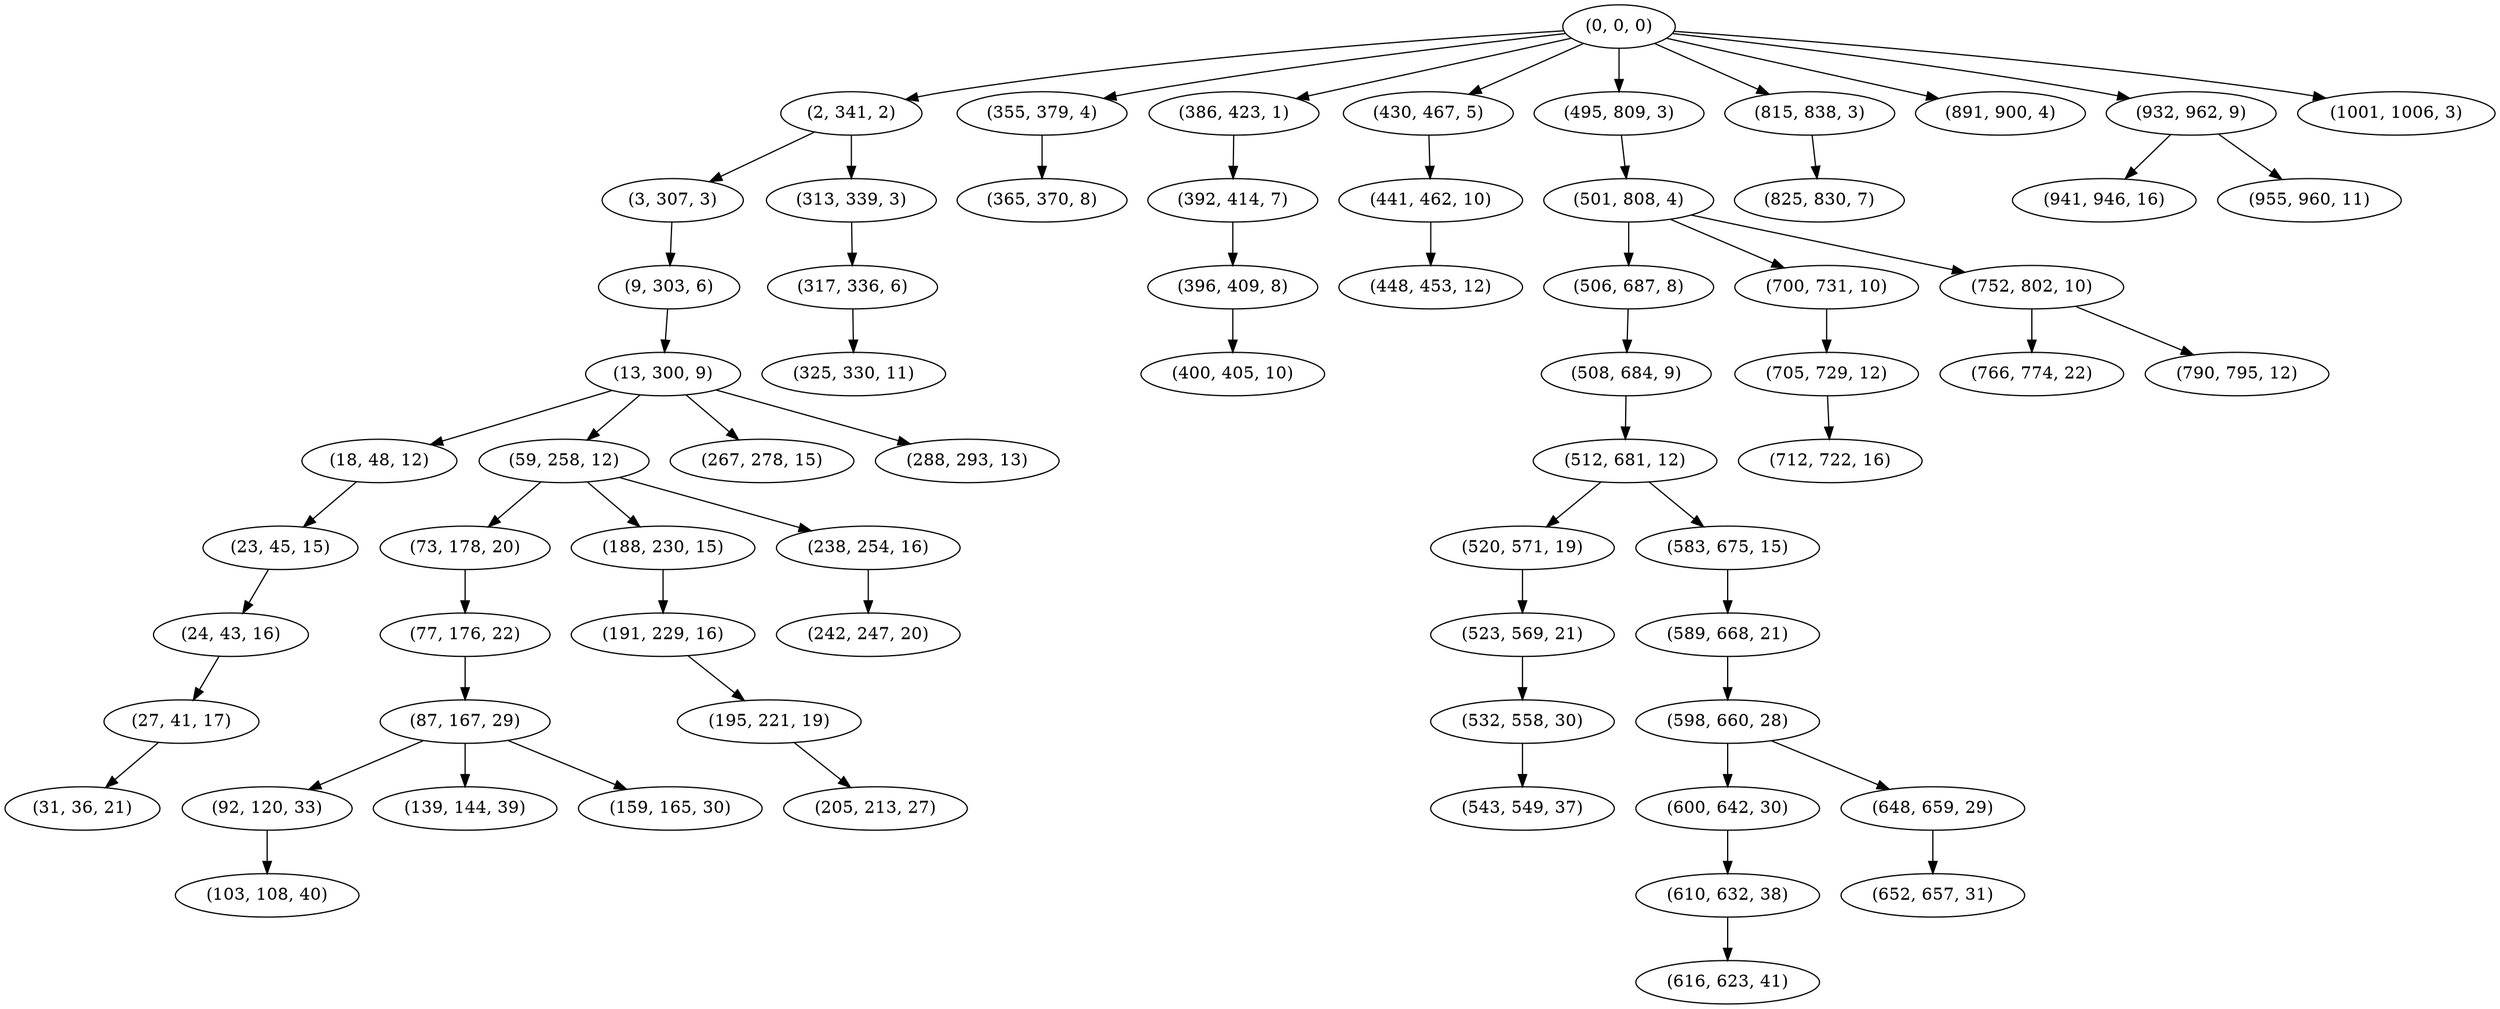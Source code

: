 digraph tree {
    "(0, 0, 0)";
    "(2, 341, 2)";
    "(3, 307, 3)";
    "(9, 303, 6)";
    "(13, 300, 9)";
    "(18, 48, 12)";
    "(23, 45, 15)";
    "(24, 43, 16)";
    "(27, 41, 17)";
    "(31, 36, 21)";
    "(59, 258, 12)";
    "(73, 178, 20)";
    "(77, 176, 22)";
    "(87, 167, 29)";
    "(92, 120, 33)";
    "(103, 108, 40)";
    "(139, 144, 39)";
    "(159, 165, 30)";
    "(188, 230, 15)";
    "(191, 229, 16)";
    "(195, 221, 19)";
    "(205, 213, 27)";
    "(238, 254, 16)";
    "(242, 247, 20)";
    "(267, 278, 15)";
    "(288, 293, 13)";
    "(313, 339, 3)";
    "(317, 336, 6)";
    "(325, 330, 11)";
    "(355, 379, 4)";
    "(365, 370, 8)";
    "(386, 423, 1)";
    "(392, 414, 7)";
    "(396, 409, 8)";
    "(400, 405, 10)";
    "(430, 467, 5)";
    "(441, 462, 10)";
    "(448, 453, 12)";
    "(495, 809, 3)";
    "(501, 808, 4)";
    "(506, 687, 8)";
    "(508, 684, 9)";
    "(512, 681, 12)";
    "(520, 571, 19)";
    "(523, 569, 21)";
    "(532, 558, 30)";
    "(543, 549, 37)";
    "(583, 675, 15)";
    "(589, 668, 21)";
    "(598, 660, 28)";
    "(600, 642, 30)";
    "(610, 632, 38)";
    "(616, 623, 41)";
    "(648, 659, 29)";
    "(652, 657, 31)";
    "(700, 731, 10)";
    "(705, 729, 12)";
    "(712, 722, 16)";
    "(752, 802, 10)";
    "(766, 774, 22)";
    "(790, 795, 12)";
    "(815, 838, 3)";
    "(825, 830, 7)";
    "(891, 900, 4)";
    "(932, 962, 9)";
    "(941, 946, 16)";
    "(955, 960, 11)";
    "(1001, 1006, 3)";
    "(0, 0, 0)" -> "(2, 341, 2)";
    "(0, 0, 0)" -> "(355, 379, 4)";
    "(0, 0, 0)" -> "(386, 423, 1)";
    "(0, 0, 0)" -> "(430, 467, 5)";
    "(0, 0, 0)" -> "(495, 809, 3)";
    "(0, 0, 0)" -> "(815, 838, 3)";
    "(0, 0, 0)" -> "(891, 900, 4)";
    "(0, 0, 0)" -> "(932, 962, 9)";
    "(0, 0, 0)" -> "(1001, 1006, 3)";
    "(2, 341, 2)" -> "(3, 307, 3)";
    "(2, 341, 2)" -> "(313, 339, 3)";
    "(3, 307, 3)" -> "(9, 303, 6)";
    "(9, 303, 6)" -> "(13, 300, 9)";
    "(13, 300, 9)" -> "(18, 48, 12)";
    "(13, 300, 9)" -> "(59, 258, 12)";
    "(13, 300, 9)" -> "(267, 278, 15)";
    "(13, 300, 9)" -> "(288, 293, 13)";
    "(18, 48, 12)" -> "(23, 45, 15)";
    "(23, 45, 15)" -> "(24, 43, 16)";
    "(24, 43, 16)" -> "(27, 41, 17)";
    "(27, 41, 17)" -> "(31, 36, 21)";
    "(59, 258, 12)" -> "(73, 178, 20)";
    "(59, 258, 12)" -> "(188, 230, 15)";
    "(59, 258, 12)" -> "(238, 254, 16)";
    "(73, 178, 20)" -> "(77, 176, 22)";
    "(77, 176, 22)" -> "(87, 167, 29)";
    "(87, 167, 29)" -> "(92, 120, 33)";
    "(87, 167, 29)" -> "(139, 144, 39)";
    "(87, 167, 29)" -> "(159, 165, 30)";
    "(92, 120, 33)" -> "(103, 108, 40)";
    "(188, 230, 15)" -> "(191, 229, 16)";
    "(191, 229, 16)" -> "(195, 221, 19)";
    "(195, 221, 19)" -> "(205, 213, 27)";
    "(238, 254, 16)" -> "(242, 247, 20)";
    "(313, 339, 3)" -> "(317, 336, 6)";
    "(317, 336, 6)" -> "(325, 330, 11)";
    "(355, 379, 4)" -> "(365, 370, 8)";
    "(386, 423, 1)" -> "(392, 414, 7)";
    "(392, 414, 7)" -> "(396, 409, 8)";
    "(396, 409, 8)" -> "(400, 405, 10)";
    "(430, 467, 5)" -> "(441, 462, 10)";
    "(441, 462, 10)" -> "(448, 453, 12)";
    "(495, 809, 3)" -> "(501, 808, 4)";
    "(501, 808, 4)" -> "(506, 687, 8)";
    "(501, 808, 4)" -> "(700, 731, 10)";
    "(501, 808, 4)" -> "(752, 802, 10)";
    "(506, 687, 8)" -> "(508, 684, 9)";
    "(508, 684, 9)" -> "(512, 681, 12)";
    "(512, 681, 12)" -> "(520, 571, 19)";
    "(512, 681, 12)" -> "(583, 675, 15)";
    "(520, 571, 19)" -> "(523, 569, 21)";
    "(523, 569, 21)" -> "(532, 558, 30)";
    "(532, 558, 30)" -> "(543, 549, 37)";
    "(583, 675, 15)" -> "(589, 668, 21)";
    "(589, 668, 21)" -> "(598, 660, 28)";
    "(598, 660, 28)" -> "(600, 642, 30)";
    "(598, 660, 28)" -> "(648, 659, 29)";
    "(600, 642, 30)" -> "(610, 632, 38)";
    "(610, 632, 38)" -> "(616, 623, 41)";
    "(648, 659, 29)" -> "(652, 657, 31)";
    "(700, 731, 10)" -> "(705, 729, 12)";
    "(705, 729, 12)" -> "(712, 722, 16)";
    "(752, 802, 10)" -> "(766, 774, 22)";
    "(752, 802, 10)" -> "(790, 795, 12)";
    "(815, 838, 3)" -> "(825, 830, 7)";
    "(932, 962, 9)" -> "(941, 946, 16)";
    "(932, 962, 9)" -> "(955, 960, 11)";
}
